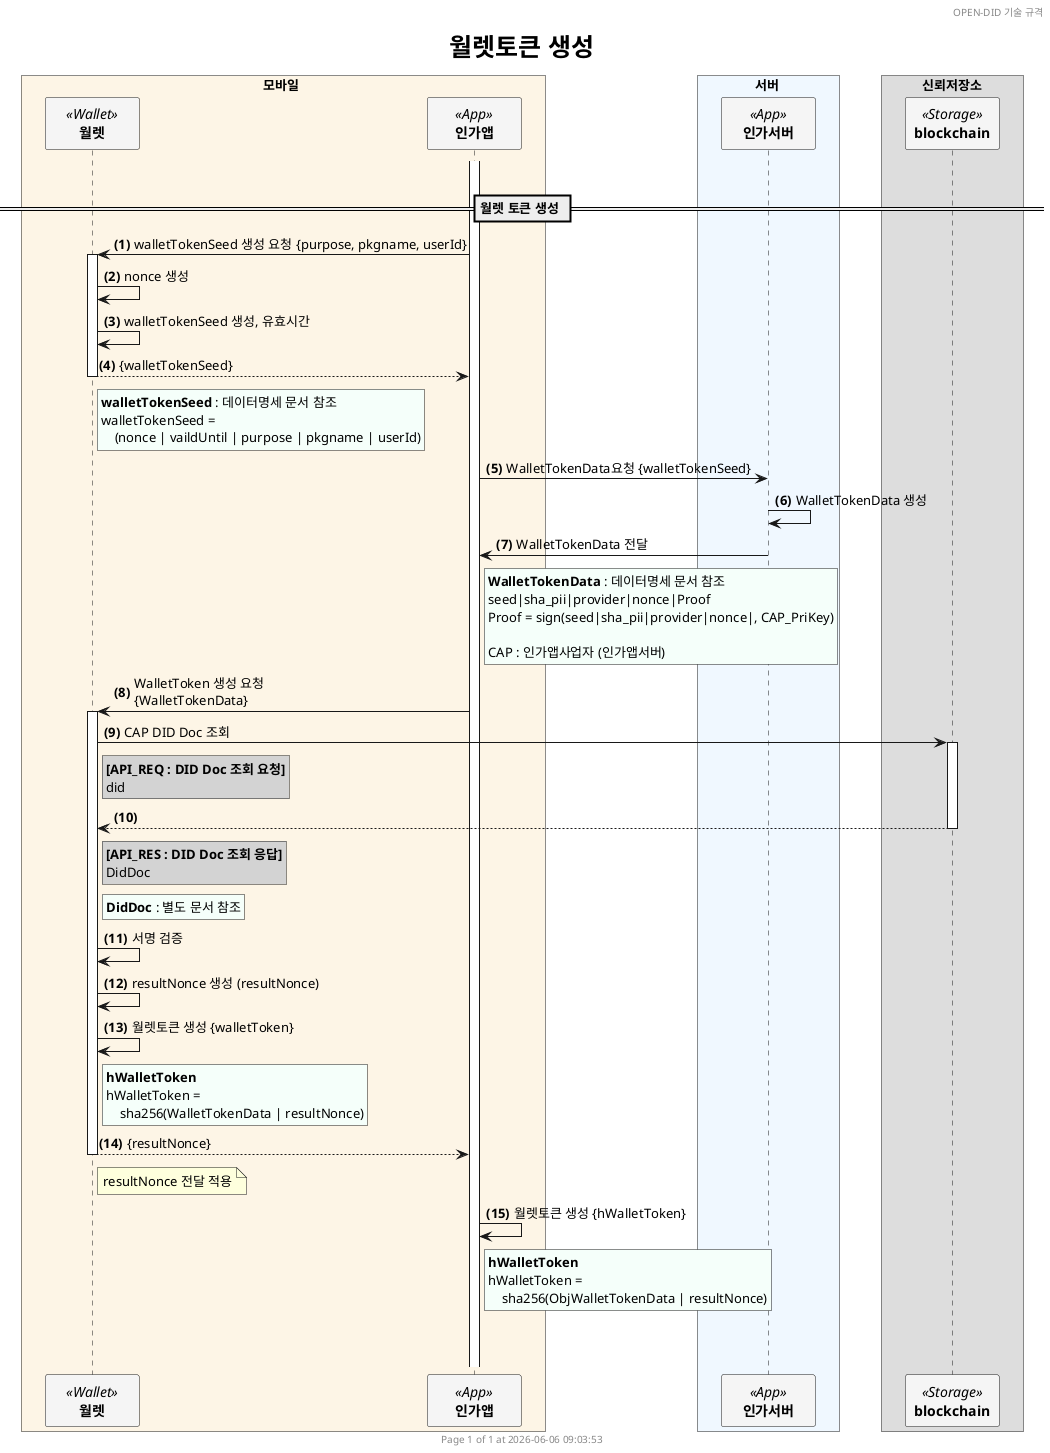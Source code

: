 @startuml create_wallet_token_ko

'- - - - - - - - - - - - - - - - - - - - - - - - - - - - - - - - - - - - - - - - - - - - - - - - - - - - - - - - - - -
' 설정
'- - - - - - - - - - - - - - - - - - - - - - - - - - - - - - - - - - - - - - - - - - - - - - - - - - - - - - - - - - -
'=== Header and Footer ===
header OPEN-DID 기술 규격
footer
  	Page %page% of %lastpage% at %date("yyyy-MM-dd hh:mm:ss")
end footer

'=== 제목 ===
title
	<size:25>월렛토큰 생성</size>
end title

'=== 옵션 ===
' 자동채번: ex) "<b>000." => 앞에 0을 채워 3자리 숫자로 표시
autonumber "<b>(#)</b>"
' 페이지 하단 participant box 숨기기
'hide footbox

'=== Panticipants ===
skinparam ParticipantPadding 20
skinparam BoxPadding 20
skinparam MaxMessageSize 500
skinparam MinClassWidth 80



box 모바일 #OldLace
    participant "**월렛**" as WALLET <<Wallet>> #WhiteSmoke
    participant "**인가앱**" as CA <<App>> #WhiteSmoke    
end box

box 서버 #AliceBlue
    participant "**인가서버**" as CAS <<App>> #WhiteSmoke    
end box

box 신뢰저장소
    participant "**blockchain**" as BC <<Storage>> #WhiteSmoke
end box 

'- - - - - - - - - - - - - - - - - - - - - - - - - - - - - - - - - - - - - - - - - - - - - - - - - - - - - - - - - - -
' 상수
'- - - - - - - - - - - - - - - - - - - - - - - - - - - - - - - - - - - - - - - - - - - - - - - - - - - - - - - - - - -
!$refdoc = "별도 문서 참조"
!$doc = "데이터명세 문서 참조"

'- - - - - - - - - - - - - - - - - - - - - - - - - - - - - - - - - - - - - - - - - - - - - - - - - - - - - - - - - - -
' 내용
'- - - - - - - - - - - - - - - - - - - - - - - - - - - - - - - - - - - - - - - - - - - - - - - - - - - - - - - - - - -
|||

== 월렛 토큰 생성 ==

activate CA

CA -> WALLET++ : walletTokenSeed 생성 요청 {purpose, pkgname, userId}
    WALLET -> WALLET : nonce 생성
    WALLET -> WALLET : walletTokenSeed 생성, 유효시간
return {walletTokenSeed}
rnote right of WALLET #MintCream
    **walletTokenSeed** : $doc
    walletTokenSeed = 
        (nonce | vaildUntil | purpose | pkgname | userId)
end note

CA -> CAS : WalletTokenData요청 {walletTokenSeed}
CAS-> CAS : WalletTokenData 생성
CAS -> CA : WalletTokenData 전달 
rnote right of CA #MintCream
    **WalletTokenData** : $doc
    seed|sha_pii|provider|nonce|Proof
    Proof = sign(seed|sha_pii|provider|nonce|, CAP_PriKey)

    CAP : 인가앱사업자 (인가앱서버)
end note

CA -> WALLET++ : WalletToken 생성 요청 \n{WalletTokenData}
    WALLET -> BC++ : CAP DID Doc 조회
    rnote right of WALLET #LightGray
        **[API_REQ : DID Doc 조회 요청]**
        did
    end note

    return
    rnote right of WALLET #LightGray
        **[API_RES : DID Doc 조회 응답]**
        DidDoc
    end note
    rnote right of WALLET #MintCream    
        **DidDoc** : $refdoc
    end note

    WALLET -> WALLET : 서명 검증
    WALLET -> WALLET : resultNonce 생성 (resultNonce)

    WALLET -> WALLET : 월렛토큰 생성 {walletToken}
    rnote right of WALLET #MintCream
        **hWalletToken**
        hWalletToken =
            sha256(WalletTokenData | resultNonce)
    end note

    return {resultNonce}
    note right of WALLET : resultNonce 전달 적용

    CA -> CA : 월렛토큰 생성 {hWalletToken}
    rnote right of CA #MintCream
        **hWalletToken**
        hWalletToken = 
            sha256(ObjWalletTokenData | resultNonce)
    end note

|||
|||
@enduml

